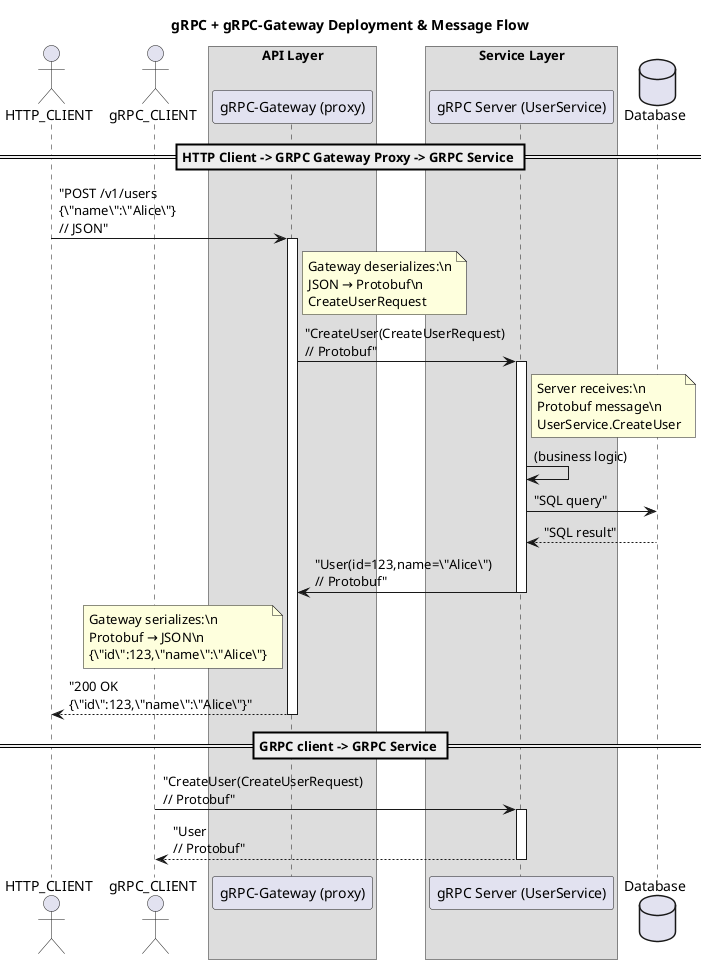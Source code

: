 @startuml
title gRPC + gRPC‑Gateway Deployment & Message Flow

actor "HTTP_CLIENT" as HTTP
actor "gRPC_CLIENT"  as GRPC

box "API Layer"
  participant "gRPC‑Gateway (proxy)" as Gateway
end box

box "Service Layer"
  participant "gRPC Server (UserService)" as Server
end box

database "Database" as DB
== HTTP Client -> GRPC Gateway Proxy -> GRPC Service ==
HTTP -> Gateway : "POST /v1/users\n{\"name\":\"Alice\"}\n// JSON"
activate Gateway

note right of Gateway
  Gateway deserializes:\n
  JSON → Protobuf\n
  CreateUserRequest
end note

Gateway -> Server : "CreateUser(CreateUserRequest)\n// Protobuf"
activate Server

note right of Server
  Server receives:\n
  Protobuf message\n
  UserService.CreateUser
end note

Server -> Server : (business logic)
Server -> DB     : "SQL query"
DB --> Server    : "SQL result"
Server -> Gateway : "User(id=123,name=\"Alice\")\n// Protobuf"
deactivate Server

note left of Gateway
  Gateway serializes:\n
  Protobuf → JSON\n
  {\"id\":123,\"name\":\"Alice\"}
end note

Gateway --> HTTP : "200 OK\n{\"id\":123,\"name\":\"Alice\"}"
deactivate Gateway

== GRPC client -> GRPC Service ==

GRPC -> Server : "CreateUser(CreateUserRequest)\n// Protobuf"
activate Server
Server --> GRPC : "User\n// Protobuf"
deactivate Server

@enduml
